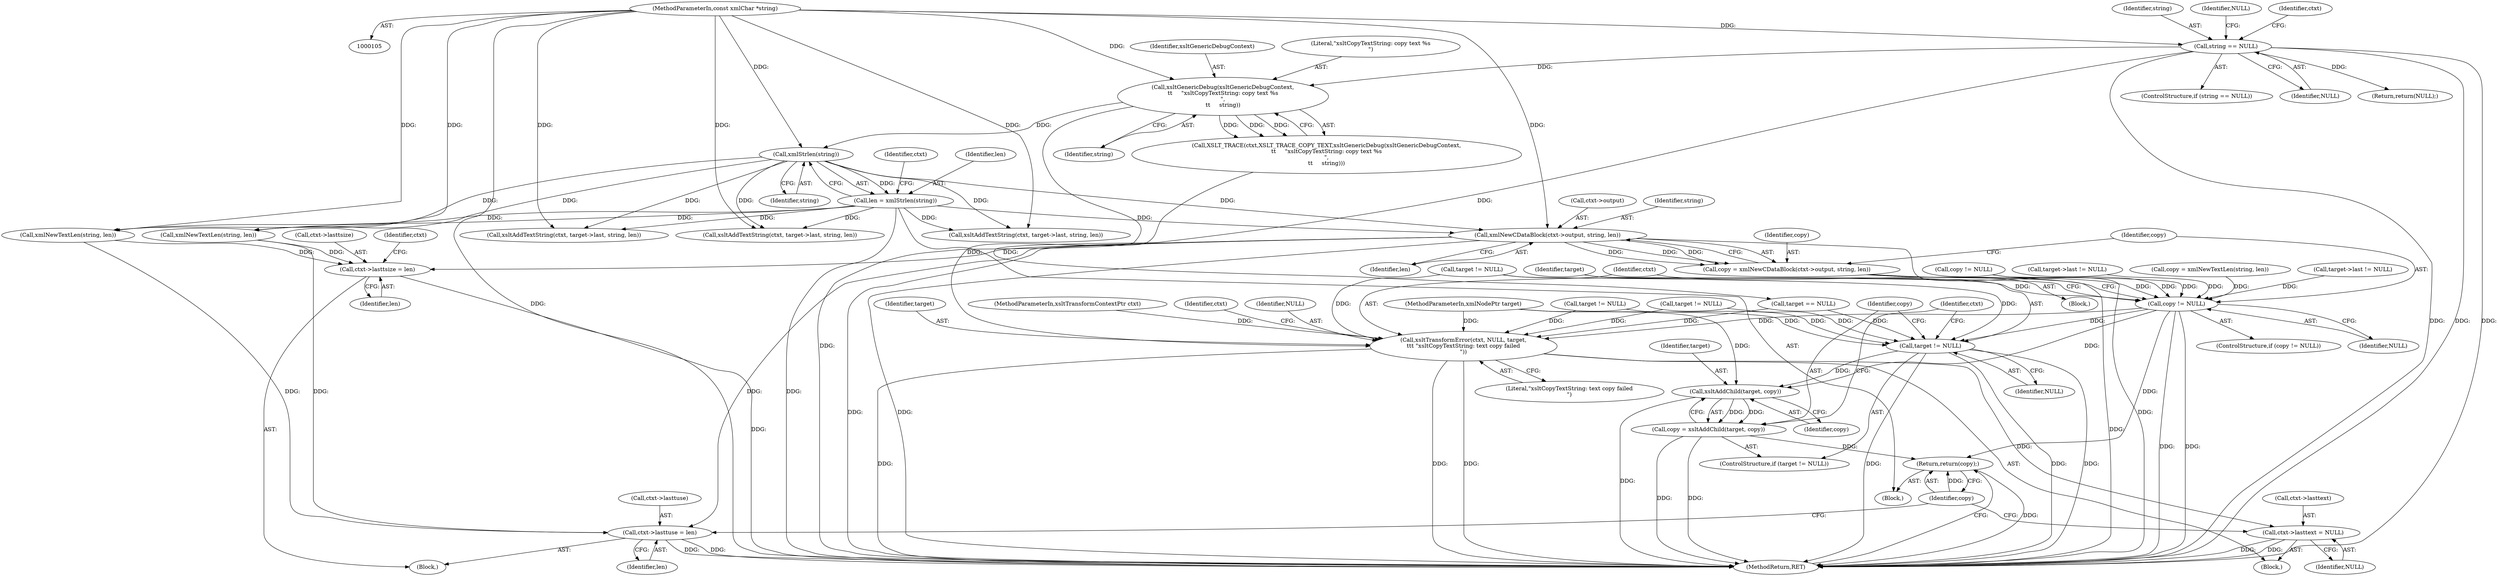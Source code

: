 digraph "0_Chrome_96dbafe288dbe2f0cc45fa3c39daf6d0c37acbab_36@pointer" {
"1000238" [label="(Call,xmlNewCDataBlock(ctxt->output, string, len))"];
"1000144" [label="(Call,xmlStrlen(string))"];
"1000122" [label="(Call,xsltGenericDebug(xsltGenericDebugContext,\n\t\t     \"xsltCopyTextString: copy text %s\n\",\n\t\t     string))"];
"1000114" [label="(Call,string == NULL)"];
"1000108" [label="(MethodParameterIn,const xmlChar *string)"];
"1000142" [label="(Call,len = xmlStrlen(string))"];
"1000236" [label="(Call,copy = xmlNewCDataBlock(ctxt->output, string, len))"];
"1000340" [label="(Call,copy != NULL)"];
"1000345" [label="(Call,target != NULL)"];
"1000350" [label="(Call,xsltAddChild(target, copy))"];
"1000348" [label="(Call,copy = xsltAddChild(target, copy))"];
"1000382" [label="(Return,return(copy);)"];
"1000372" [label="(Call,xsltTransformError(ctxt, NULL, target,\n\t\t\t \"xsltCopyTextString: text copy failed\n\"))"];
"1000377" [label="(Call,ctxt->lasttext = NULL)"];
"1000360" [label="(Call,ctxt->lasttsize = len)"];
"1000365" [label="(Call,ctxt->lasttuse = len)"];
"1000289" [label="(Call,copy != NULL)"];
"1000352" [label="(Identifier,copy)"];
"1000123" [label="(Identifier,xsltGenericDebugContext)"];
"1000346" [label="(Identifier,target)"];
"1000242" [label="(Identifier,string)"];
"1000145" [label="(Identifier,string)"];
"1000243" [label="(Identifier,len)"];
"1000117" [label="(Return,return(NULL);)"];
"1000276" [label="(Call,xsltAddTextString(ctxt, target->last, string, len))"];
"1000237" [label="(Identifier,copy)"];
"1000301" [label="(Call,target != NULL)"];
"1000118" [label="(Identifier,NULL)"];
"1000285" [label="(Call,xmlNewTextLen(string, len))"];
"1000143" [label="(Identifier,len)"];
"1000374" [label="(Identifier,NULL)"];
"1000375" [label="(Identifier,target)"];
"1000377" [label="(Call,ctxt->lasttext = NULL)"];
"1000120" [label="(Identifier,ctxt)"];
"1000383" [label="(Identifier,copy)"];
"1000343" [label="(Block,)"];
"1000150" [label="(Identifier,ctxt)"];
"1000364" [label="(Identifier,len)"];
"1000106" [label="(MethodParameterIn,xsltTransformContextPtr ctxt)"];
"1000369" [label="(Identifier,len)"];
"1000340" [label="(Call,copy != NULL)"];
"1000366" [label="(Call,ctxt->lasttuse)"];
"1000125" [label="(Identifier,string)"];
"1000336" [label="(Call,xmlNewTextLen(string, len))"];
"1000115" [label="(Identifier,string)"];
"1000162" [label="(Call,target != NULL)"];
"1000239" [label="(Call,ctxt->output)"];
"1000378" [label="(Call,ctxt->lasttext)"];
"1000376" [label="(Literal,\"xsltCopyTextString: text copy failed\n\")"];
"1000384" [label="(MethodReturn,RET)"];
"1000128" [label="(Call,target == NULL)"];
"1000367" [label="(Identifier,ctxt)"];
"1000327" [label="(Call,xsltAddTextString(ctxt, target->last, string, len))"];
"1000345" [label="(Call,target != NULL)"];
"1000110" [label="(Block,)"];
"1000339" [label="(ControlStructure,if (copy != NULL))"];
"1000114" [label="(Call,string == NULL)"];
"1000342" [label="(Identifier,NULL)"];
"1000250" [label="(Call,target != NULL)"];
"1000212" [label="(Block,)"];
"1000351" [label="(Identifier,target)"];
"1000113" [label="(ControlStructure,if (string == NULL))"];
"1000122" [label="(Call,xsltGenericDebug(xsltGenericDebugContext,\n\t\t     \"xsltCopyTextString: copy text %s\n\",\n\t\t     string))"];
"1000365" [label="(Call,ctxt->lasttuse = len)"];
"1000305" [label="(Call,target->last != NULL)"];
"1000229" [label="(Call,xsltAddTextString(ctxt, target->last, string, len))"];
"1000347" [label="(Identifier,NULL)"];
"1000355" [label="(Identifier,ctxt)"];
"1000372" [label="(Call,xsltTransformError(ctxt, NULL, target,\n\t\t\t \"xsltCopyTextString: text copy failed\n\"))"];
"1000379" [label="(Identifier,ctxt)"];
"1000381" [label="(Identifier,NULL)"];
"1000238" [label="(Call,xmlNewCDataBlock(ctxt->output, string, len))"];
"1000341" [label="(Identifier,copy)"];
"1000334" [label="(Call,copy = xmlNewTextLen(string, len))"];
"1000382" [label="(Return,return(copy);)"];
"1000144" [label="(Call,xmlStrlen(string))"];
"1000371" [label="(Block,)"];
"1000348" [label="(Call,copy = xsltAddChild(target, copy))"];
"1000119" [label="(Call,XSLT_TRACE(ctxt,XSLT_TRACE_COPY_TEXT,xsltGenericDebug(xsltGenericDebugContext,\n\t\t     \"xsltCopyTextString: copy text %s\n\",\n\t\t     string)))"];
"1000215" [label="(Call,target->last != NULL)"];
"1000349" [label="(Identifier,copy)"];
"1000350" [label="(Call,xsltAddChild(target, copy))"];
"1000236" [label="(Call,copy = xmlNewCDataBlock(ctxt->output, string, len))"];
"1000108" [label="(MethodParameterIn,const xmlChar *string)"];
"1000142" [label="(Call,len = xmlStrlen(string))"];
"1000116" [label="(Identifier,NULL)"];
"1000373" [label="(Identifier,ctxt)"];
"1000344" [label="(ControlStructure,if (target != NULL))"];
"1000107" [label="(MethodParameterIn,xmlNodePtr target)"];
"1000360" [label="(Call,ctxt->lasttsize = len)"];
"1000361" [label="(Call,ctxt->lasttsize)"];
"1000124" [label="(Literal,\"xsltCopyTextString: copy text %s\n\")"];
"1000238" -> "1000236"  [label="AST: "];
"1000238" -> "1000243"  [label="CFG: "];
"1000239" -> "1000238"  [label="AST: "];
"1000242" -> "1000238"  [label="AST: "];
"1000243" -> "1000238"  [label="AST: "];
"1000236" -> "1000238"  [label="CFG: "];
"1000238" -> "1000384"  [label="DDG: "];
"1000238" -> "1000384"  [label="DDG: "];
"1000238" -> "1000384"  [label="DDG: "];
"1000238" -> "1000236"  [label="DDG: "];
"1000238" -> "1000236"  [label="DDG: "];
"1000238" -> "1000236"  [label="DDG: "];
"1000144" -> "1000238"  [label="DDG: "];
"1000108" -> "1000238"  [label="DDG: "];
"1000142" -> "1000238"  [label="DDG: "];
"1000238" -> "1000360"  [label="DDG: "];
"1000238" -> "1000365"  [label="DDG: "];
"1000144" -> "1000142"  [label="AST: "];
"1000144" -> "1000145"  [label="CFG: "];
"1000145" -> "1000144"  [label="AST: "];
"1000142" -> "1000144"  [label="CFG: "];
"1000144" -> "1000142"  [label="DDG: "];
"1000122" -> "1000144"  [label="DDG: "];
"1000108" -> "1000144"  [label="DDG: "];
"1000144" -> "1000229"  [label="DDG: "];
"1000144" -> "1000276"  [label="DDG: "];
"1000144" -> "1000285"  [label="DDG: "];
"1000144" -> "1000327"  [label="DDG: "];
"1000144" -> "1000336"  [label="DDG: "];
"1000122" -> "1000119"  [label="AST: "];
"1000122" -> "1000125"  [label="CFG: "];
"1000123" -> "1000122"  [label="AST: "];
"1000124" -> "1000122"  [label="AST: "];
"1000125" -> "1000122"  [label="AST: "];
"1000119" -> "1000122"  [label="CFG: "];
"1000122" -> "1000384"  [label="DDG: "];
"1000122" -> "1000119"  [label="DDG: "];
"1000122" -> "1000119"  [label="DDG: "];
"1000122" -> "1000119"  [label="DDG: "];
"1000114" -> "1000122"  [label="DDG: "];
"1000108" -> "1000122"  [label="DDG: "];
"1000114" -> "1000113"  [label="AST: "];
"1000114" -> "1000116"  [label="CFG: "];
"1000115" -> "1000114"  [label="AST: "];
"1000116" -> "1000114"  [label="AST: "];
"1000118" -> "1000114"  [label="CFG: "];
"1000120" -> "1000114"  [label="CFG: "];
"1000114" -> "1000384"  [label="DDG: "];
"1000114" -> "1000384"  [label="DDG: "];
"1000114" -> "1000384"  [label="DDG: "];
"1000108" -> "1000114"  [label="DDG: "];
"1000114" -> "1000117"  [label="DDG: "];
"1000114" -> "1000128"  [label="DDG: "];
"1000108" -> "1000105"  [label="AST: "];
"1000108" -> "1000384"  [label="DDG: "];
"1000108" -> "1000229"  [label="DDG: "];
"1000108" -> "1000276"  [label="DDG: "];
"1000108" -> "1000285"  [label="DDG: "];
"1000108" -> "1000327"  [label="DDG: "];
"1000108" -> "1000336"  [label="DDG: "];
"1000142" -> "1000110"  [label="AST: "];
"1000143" -> "1000142"  [label="AST: "];
"1000150" -> "1000142"  [label="CFG: "];
"1000142" -> "1000384"  [label="DDG: "];
"1000142" -> "1000229"  [label="DDG: "];
"1000142" -> "1000276"  [label="DDG: "];
"1000142" -> "1000285"  [label="DDG: "];
"1000142" -> "1000327"  [label="DDG: "];
"1000142" -> "1000336"  [label="DDG: "];
"1000236" -> "1000212"  [label="AST: "];
"1000237" -> "1000236"  [label="AST: "];
"1000341" -> "1000236"  [label="CFG: "];
"1000236" -> "1000384"  [label="DDG: "];
"1000236" -> "1000340"  [label="DDG: "];
"1000340" -> "1000339"  [label="AST: "];
"1000340" -> "1000342"  [label="CFG: "];
"1000341" -> "1000340"  [label="AST: "];
"1000342" -> "1000340"  [label="AST: "];
"1000346" -> "1000340"  [label="CFG: "];
"1000373" -> "1000340"  [label="CFG: "];
"1000340" -> "1000384"  [label="DDG: "];
"1000340" -> "1000384"  [label="DDG: "];
"1000289" -> "1000340"  [label="DDG: "];
"1000289" -> "1000340"  [label="DDG: "];
"1000334" -> "1000340"  [label="DDG: "];
"1000301" -> "1000340"  [label="DDG: "];
"1000215" -> "1000340"  [label="DDG: "];
"1000305" -> "1000340"  [label="DDG: "];
"1000340" -> "1000345"  [label="DDG: "];
"1000340" -> "1000350"  [label="DDG: "];
"1000340" -> "1000372"  [label="DDG: "];
"1000340" -> "1000382"  [label="DDG: "];
"1000345" -> "1000344"  [label="AST: "];
"1000345" -> "1000347"  [label="CFG: "];
"1000346" -> "1000345"  [label="AST: "];
"1000347" -> "1000345"  [label="AST: "];
"1000349" -> "1000345"  [label="CFG: "];
"1000355" -> "1000345"  [label="CFG: "];
"1000345" -> "1000384"  [label="DDG: "];
"1000345" -> "1000384"  [label="DDG: "];
"1000345" -> "1000384"  [label="DDG: "];
"1000250" -> "1000345"  [label="DDG: "];
"1000128" -> "1000345"  [label="DDG: "];
"1000301" -> "1000345"  [label="DDG: "];
"1000162" -> "1000345"  [label="DDG: "];
"1000107" -> "1000345"  [label="DDG: "];
"1000345" -> "1000350"  [label="DDG: "];
"1000350" -> "1000348"  [label="AST: "];
"1000350" -> "1000352"  [label="CFG: "];
"1000351" -> "1000350"  [label="AST: "];
"1000352" -> "1000350"  [label="AST: "];
"1000348" -> "1000350"  [label="CFG: "];
"1000350" -> "1000384"  [label="DDG: "];
"1000350" -> "1000348"  [label="DDG: "];
"1000350" -> "1000348"  [label="DDG: "];
"1000107" -> "1000350"  [label="DDG: "];
"1000348" -> "1000344"  [label="AST: "];
"1000349" -> "1000348"  [label="AST: "];
"1000355" -> "1000348"  [label="CFG: "];
"1000348" -> "1000384"  [label="DDG: "];
"1000348" -> "1000384"  [label="DDG: "];
"1000348" -> "1000382"  [label="DDG: "];
"1000382" -> "1000110"  [label="AST: "];
"1000382" -> "1000383"  [label="CFG: "];
"1000383" -> "1000382"  [label="AST: "];
"1000384" -> "1000382"  [label="CFG: "];
"1000382" -> "1000384"  [label="DDG: "];
"1000383" -> "1000382"  [label="DDG: "];
"1000372" -> "1000371"  [label="AST: "];
"1000372" -> "1000376"  [label="CFG: "];
"1000373" -> "1000372"  [label="AST: "];
"1000374" -> "1000372"  [label="AST: "];
"1000375" -> "1000372"  [label="AST: "];
"1000376" -> "1000372"  [label="AST: "];
"1000379" -> "1000372"  [label="CFG: "];
"1000372" -> "1000384"  [label="DDG: "];
"1000372" -> "1000384"  [label="DDG: "];
"1000372" -> "1000384"  [label="DDG: "];
"1000119" -> "1000372"  [label="DDG: "];
"1000106" -> "1000372"  [label="DDG: "];
"1000250" -> "1000372"  [label="DDG: "];
"1000128" -> "1000372"  [label="DDG: "];
"1000301" -> "1000372"  [label="DDG: "];
"1000162" -> "1000372"  [label="DDG: "];
"1000107" -> "1000372"  [label="DDG: "];
"1000372" -> "1000377"  [label="DDG: "];
"1000377" -> "1000371"  [label="AST: "];
"1000377" -> "1000381"  [label="CFG: "];
"1000378" -> "1000377"  [label="AST: "];
"1000381" -> "1000377"  [label="AST: "];
"1000383" -> "1000377"  [label="CFG: "];
"1000377" -> "1000384"  [label="DDG: "];
"1000377" -> "1000384"  [label="DDG: "];
"1000360" -> "1000343"  [label="AST: "];
"1000360" -> "1000364"  [label="CFG: "];
"1000361" -> "1000360"  [label="AST: "];
"1000364" -> "1000360"  [label="AST: "];
"1000367" -> "1000360"  [label="CFG: "];
"1000360" -> "1000384"  [label="DDG: "];
"1000285" -> "1000360"  [label="DDG: "];
"1000336" -> "1000360"  [label="DDG: "];
"1000365" -> "1000343"  [label="AST: "];
"1000365" -> "1000369"  [label="CFG: "];
"1000366" -> "1000365"  [label="AST: "];
"1000369" -> "1000365"  [label="AST: "];
"1000383" -> "1000365"  [label="CFG: "];
"1000365" -> "1000384"  [label="DDG: "];
"1000365" -> "1000384"  [label="DDG: "];
"1000285" -> "1000365"  [label="DDG: "];
"1000336" -> "1000365"  [label="DDG: "];
}

